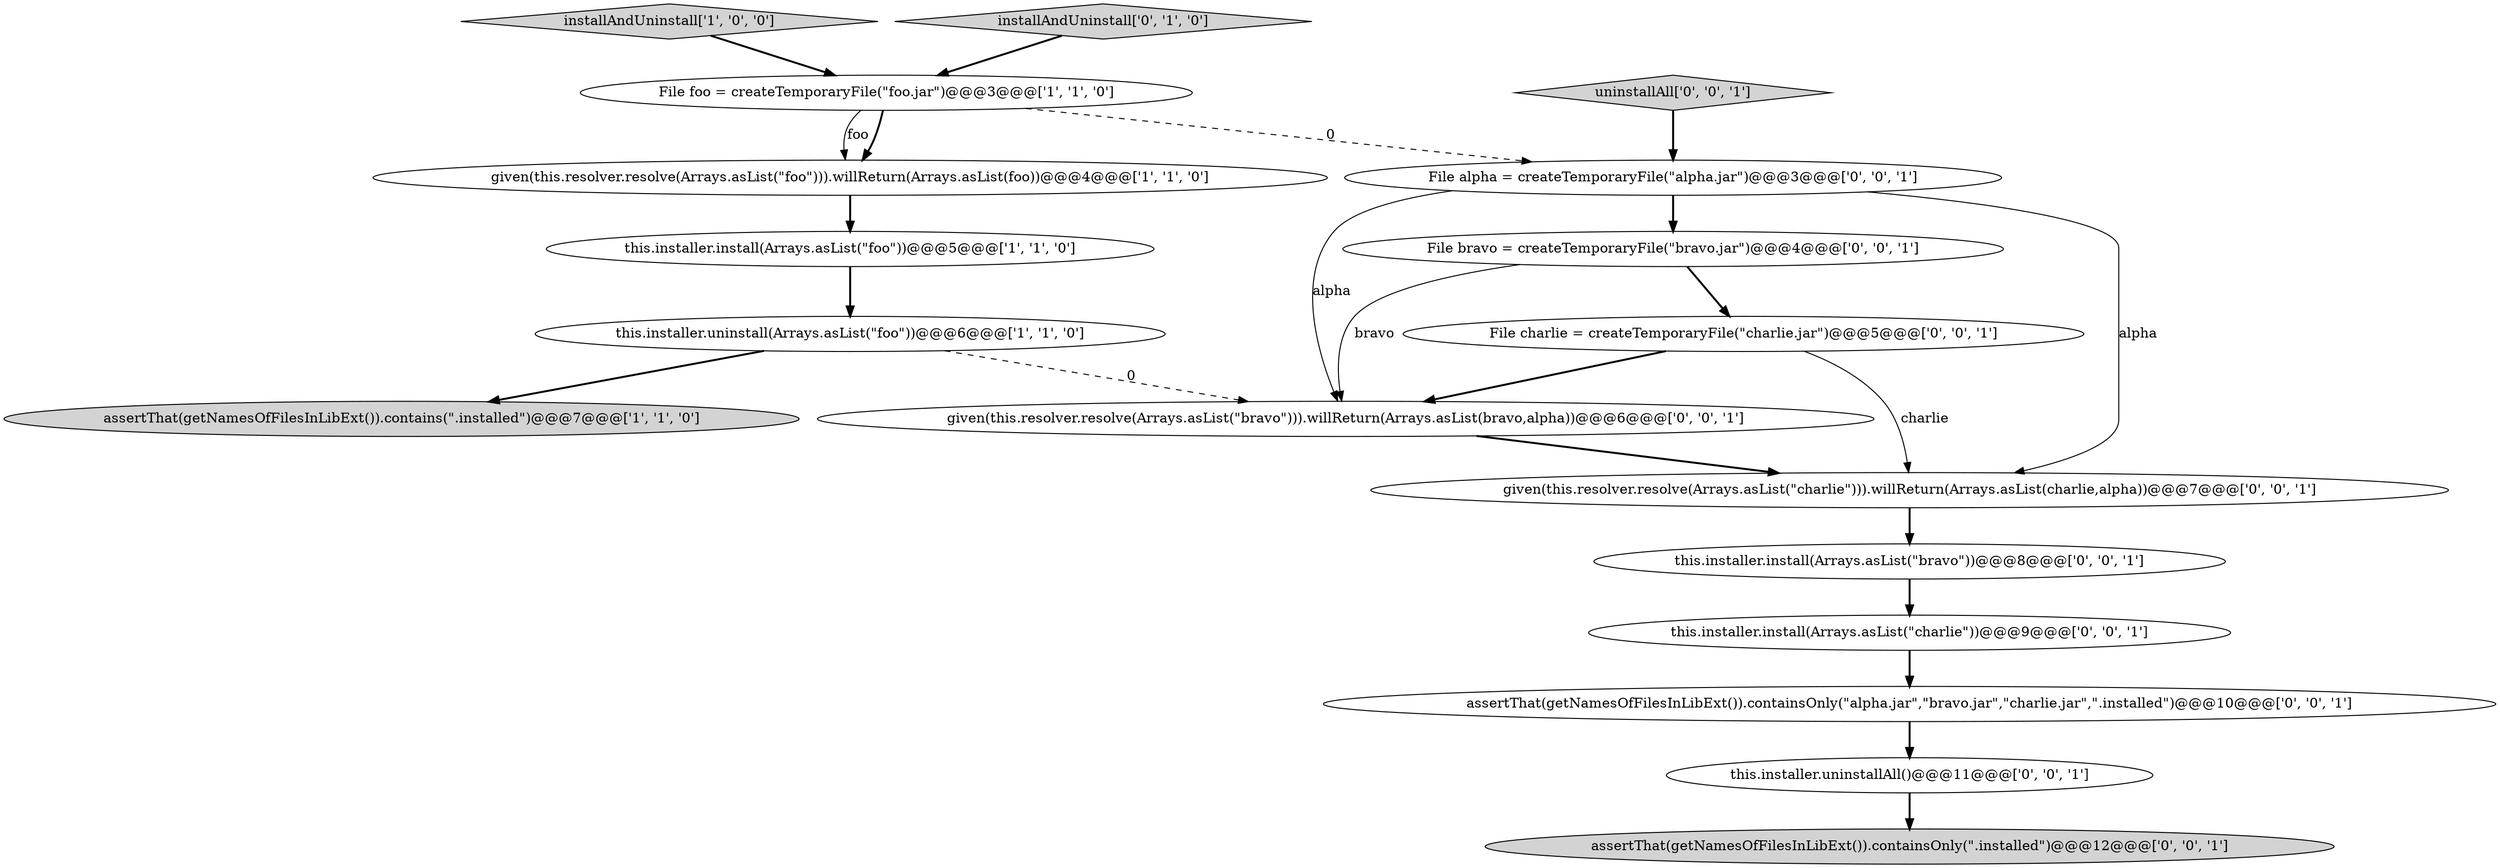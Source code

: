 digraph {
2 [style = filled, label = "this.installer.install(Arrays.asList(\"foo\"))@@@5@@@['1', '1', '0']", fillcolor = white, shape = ellipse image = "AAA0AAABBB1BBB"];
4 [style = filled, label = "assertThat(getNamesOfFilesInLibExt()).contains(\".installed\")@@@7@@@['1', '1', '0']", fillcolor = lightgray, shape = ellipse image = "AAA0AAABBB1BBB"];
17 [style = filled, label = "this.installer.uninstallAll()@@@11@@@['0', '0', '1']", fillcolor = white, shape = ellipse image = "AAA0AAABBB3BBB"];
15 [style = filled, label = "assertThat(getNamesOfFilesInLibExt()).containsOnly(\"alpha.jar\",\"bravo.jar\",\"charlie.jar\",\".installed\")@@@10@@@['0', '0', '1']", fillcolor = white, shape = ellipse image = "AAA0AAABBB3BBB"];
0 [style = filled, label = "given(this.resolver.resolve(Arrays.asList(\"foo\"))).willReturn(Arrays.asList(foo))@@@4@@@['1', '1', '0']", fillcolor = white, shape = ellipse image = "AAA0AAABBB1BBB"];
7 [style = filled, label = "this.installer.install(Arrays.asList(\"charlie\"))@@@9@@@['0', '0', '1']", fillcolor = white, shape = ellipse image = "AAA0AAABBB3BBB"];
16 [style = filled, label = "File bravo = createTemporaryFile(\"bravo.jar\")@@@4@@@['0', '0', '1']", fillcolor = white, shape = ellipse image = "AAA0AAABBB3BBB"];
10 [style = filled, label = "assertThat(getNamesOfFilesInLibExt()).containsOnly(\".installed\")@@@12@@@['0', '0', '1']", fillcolor = lightgray, shape = ellipse image = "AAA0AAABBB3BBB"];
11 [style = filled, label = "given(this.resolver.resolve(Arrays.asList(\"charlie\"))).willReturn(Arrays.asList(charlie,alpha))@@@7@@@['0', '0', '1']", fillcolor = white, shape = ellipse image = "AAA0AAABBB3BBB"];
14 [style = filled, label = "this.installer.install(Arrays.asList(\"bravo\"))@@@8@@@['0', '0', '1']", fillcolor = white, shape = ellipse image = "AAA0AAABBB3BBB"];
9 [style = filled, label = "given(this.resolver.resolve(Arrays.asList(\"bravo\"))).willReturn(Arrays.asList(bravo,alpha))@@@6@@@['0', '0', '1']", fillcolor = white, shape = ellipse image = "AAA0AAABBB3BBB"];
13 [style = filled, label = "File alpha = createTemporaryFile(\"alpha.jar\")@@@3@@@['0', '0', '1']", fillcolor = white, shape = ellipse image = "AAA0AAABBB3BBB"];
8 [style = filled, label = "File charlie = createTemporaryFile(\"charlie.jar\")@@@5@@@['0', '0', '1']", fillcolor = white, shape = ellipse image = "AAA0AAABBB3BBB"];
12 [style = filled, label = "uninstallAll['0', '0', '1']", fillcolor = lightgray, shape = diamond image = "AAA0AAABBB3BBB"];
5 [style = filled, label = "installAndUninstall['1', '0', '0']", fillcolor = lightgray, shape = diamond image = "AAA0AAABBB1BBB"];
1 [style = filled, label = "File foo = createTemporaryFile(\"foo.jar\")@@@3@@@['1', '1', '0']", fillcolor = white, shape = ellipse image = "AAA0AAABBB1BBB"];
3 [style = filled, label = "this.installer.uninstall(Arrays.asList(\"foo\"))@@@6@@@['1', '1', '0']", fillcolor = white, shape = ellipse image = "AAA0AAABBB1BBB"];
6 [style = filled, label = "installAndUninstall['0', '1', '0']", fillcolor = lightgray, shape = diamond image = "AAA0AAABBB2BBB"];
17->10 [style = bold, label=""];
16->9 [style = solid, label="bravo"];
9->11 [style = bold, label=""];
16->8 [style = bold, label=""];
11->14 [style = bold, label=""];
2->3 [style = bold, label=""];
0->2 [style = bold, label=""];
1->0 [style = bold, label=""];
13->11 [style = solid, label="alpha"];
13->9 [style = solid, label="alpha"];
3->4 [style = bold, label=""];
13->16 [style = bold, label=""];
8->11 [style = solid, label="charlie"];
14->7 [style = bold, label=""];
1->13 [style = dashed, label="0"];
6->1 [style = bold, label=""];
5->1 [style = bold, label=""];
12->13 [style = bold, label=""];
15->17 [style = bold, label=""];
3->9 [style = dashed, label="0"];
8->9 [style = bold, label=""];
7->15 [style = bold, label=""];
1->0 [style = solid, label="foo"];
}
